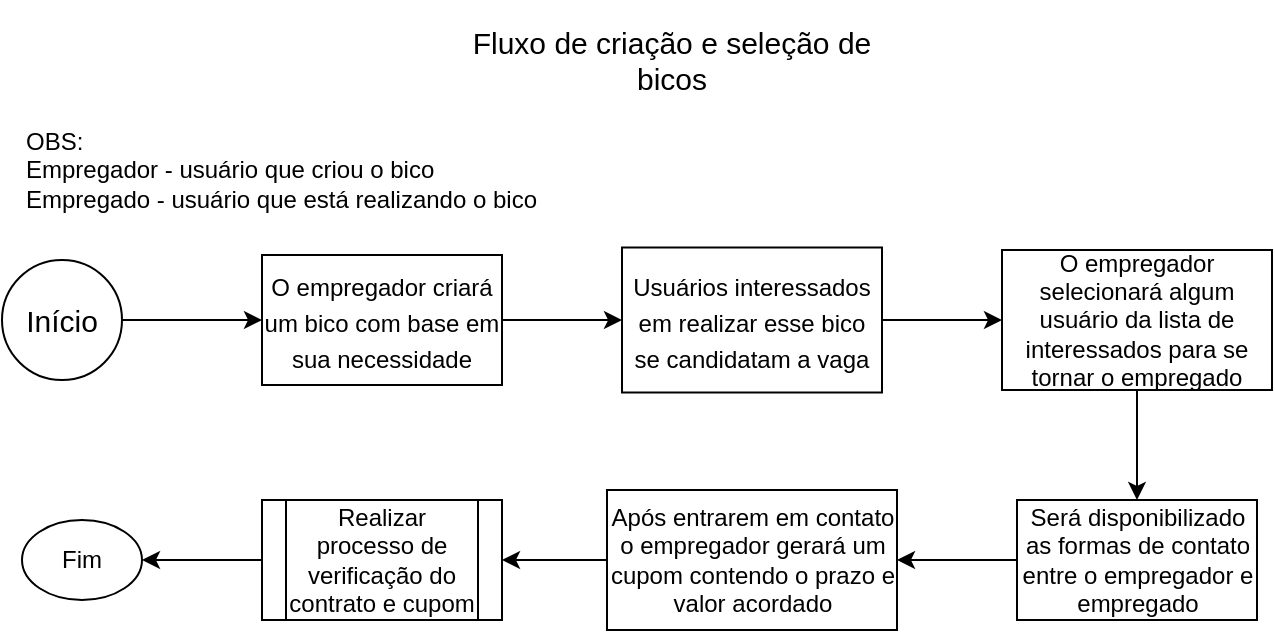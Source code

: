 <mxfile version="17.4.2" type="device"><diagram id="QspTCd8ZKi_6GBEvpSDX" name="Page-1"><mxGraphModel dx="868" dy="566" grid="1" gridSize="10" guides="1" tooltips="1" connect="1" arrows="1" fold="1" page="1" pageScale="1" pageWidth="850" pageHeight="1100" math="0" shadow="0"><root><mxCell id="0"/><mxCell id="1" parent="0"/><mxCell id="Lx8PTwOJ4hbkDgsJL_Mw-1" value="&lt;font style=&quot;font-size: 15px&quot;&gt;Fluxo de criação e seleção de bicos&lt;/font&gt;" style="text;html=1;strokeColor=none;fillColor=none;align=center;verticalAlign=middle;whiteSpace=wrap;rounded=0;" parent="1" vertex="1"><mxGeometry x="317" y="100" width="216" height="60" as="geometry"/></mxCell><mxCell id="Lx8PTwOJ4hbkDgsJL_Mw-6" value="" style="edgeStyle=orthogonalEdgeStyle;rounded=0;orthogonalLoop=1;jettySize=auto;html=1;fontSize=15;" parent="1" source="Lx8PTwOJ4hbkDgsJL_Mw-3" target="Lx8PTwOJ4hbkDgsJL_Mw-5" edge="1"><mxGeometry relative="1" as="geometry"/></mxCell><mxCell id="Lx8PTwOJ4hbkDgsJL_Mw-3" value="Início" style="ellipse;whiteSpace=wrap;html=1;aspect=fixed;fontSize=15;" parent="1" vertex="1"><mxGeometry x="90" y="230" width="60" height="60" as="geometry"/></mxCell><mxCell id="Lx8PTwOJ4hbkDgsJL_Mw-20" value="" style="edgeStyle=orthogonalEdgeStyle;rounded=0;orthogonalLoop=1;jettySize=auto;html=1;fontSize=12;" parent="1" source="Lx8PTwOJ4hbkDgsJL_Mw-5" target="Lx8PTwOJ4hbkDgsJL_Mw-7" edge="1"><mxGeometry relative="1" as="geometry"/></mxCell><mxCell id="Lx8PTwOJ4hbkDgsJL_Mw-5" value="&lt;font style=&quot;font-size: 12px&quot;&gt;O empregador criará um bico com base em sua necessidade&lt;/font&gt;" style="rounded=0;whiteSpace=wrap;html=1;fontSize=15;" parent="1" vertex="1"><mxGeometry x="220" y="227.5" width="120" height="65" as="geometry"/></mxCell><mxCell id="Lx8PTwOJ4hbkDgsJL_Mw-21" value="" style="edgeStyle=orthogonalEdgeStyle;rounded=0;orthogonalLoop=1;jettySize=auto;html=1;fontSize=12;" parent="1" source="Lx8PTwOJ4hbkDgsJL_Mw-7" target="Lx8PTwOJ4hbkDgsJL_Mw-9" edge="1"><mxGeometry relative="1" as="geometry"/></mxCell><mxCell id="Lx8PTwOJ4hbkDgsJL_Mw-7" value="&lt;font style=&quot;font-size: 12px&quot;&gt;Usuários interessados em realizar esse bico se candidatam a vaga&lt;/font&gt;" style="rounded=0;whiteSpace=wrap;html=1;fontSize=15;" parent="1" vertex="1"><mxGeometry x="400" y="223.75" width="130" height="72.5" as="geometry"/></mxCell><mxCell id="Lx8PTwOJ4hbkDgsJL_Mw-8" value="OBS:&lt;br&gt;Empregador - usuário que criou o bico&lt;br&gt;Empregado - usuário que está realizando o bico" style="text;html=1;strokeColor=none;fillColor=none;align=left;verticalAlign=middle;whiteSpace=wrap;rounded=0;fontSize=12;labelPosition=center;verticalLabelPosition=middle;" parent="1" vertex="1"><mxGeometry x="100" y="160" width="260" height="50" as="geometry"/></mxCell><mxCell id="Lx8PTwOJ4hbkDgsJL_Mw-22" value="" style="edgeStyle=orthogonalEdgeStyle;rounded=0;orthogonalLoop=1;jettySize=auto;html=1;fontSize=12;" parent="1" source="Lx8PTwOJ4hbkDgsJL_Mw-9" target="Lx8PTwOJ4hbkDgsJL_Mw-10" edge="1"><mxGeometry relative="1" as="geometry"/></mxCell><mxCell id="Lx8PTwOJ4hbkDgsJL_Mw-9" value="O empregador selecionará algum usuário da lista de interessados para se tornar o empregado" style="rounded=0;whiteSpace=wrap;html=1;fontSize=12;" parent="1" vertex="1"><mxGeometry x="590" y="225" width="135" height="70" as="geometry"/></mxCell><mxCell id="Lx8PTwOJ4hbkDgsJL_Mw-23" value="" style="edgeStyle=orthogonalEdgeStyle;rounded=0;orthogonalLoop=1;jettySize=auto;html=1;fontSize=12;" parent="1" source="Lx8PTwOJ4hbkDgsJL_Mw-10" target="Lx8PTwOJ4hbkDgsJL_Mw-11" edge="1"><mxGeometry relative="1" as="geometry"/></mxCell><mxCell id="Lx8PTwOJ4hbkDgsJL_Mw-10" value="Será disponibilizado as formas de contato entre o empregador e empregado" style="rounded=0;whiteSpace=wrap;html=1;fontSize=12;" parent="1" vertex="1"><mxGeometry x="597.5" y="350" width="120" height="60" as="geometry"/></mxCell><mxCell id="Lx8PTwOJ4hbkDgsJL_Mw-27" value="" style="edgeStyle=orthogonalEdgeStyle;rounded=0;orthogonalLoop=1;jettySize=auto;html=1;fontSize=12;" parent="1" source="Lx8PTwOJ4hbkDgsJL_Mw-11" target="Lx8PTwOJ4hbkDgsJL_Mw-26" edge="1"><mxGeometry relative="1" as="geometry"/></mxCell><mxCell id="Lx8PTwOJ4hbkDgsJL_Mw-11" value="Após entrarem em contato o empregador gerará um cupom contendo o prazo e valor acordado" style="rounded=0;whiteSpace=wrap;html=1;fontSize=12;" parent="1" vertex="1"><mxGeometry x="392.5" y="345" width="145" height="70" as="geometry"/></mxCell><mxCell id="Lx8PTwOJ4hbkDgsJL_Mw-29" value="" style="edgeStyle=orthogonalEdgeStyle;rounded=0;orthogonalLoop=1;jettySize=auto;html=1;fontSize=12;" parent="1" source="Lx8PTwOJ4hbkDgsJL_Mw-26" target="Lx8PTwOJ4hbkDgsJL_Mw-28" edge="1"><mxGeometry relative="1" as="geometry"/></mxCell><mxCell id="Lx8PTwOJ4hbkDgsJL_Mw-26" value="Realizar processo de verificação do contrato e cupom" style="shape=process;whiteSpace=wrap;html=1;backgroundOutline=1;fontSize=12;" parent="1" vertex="1"><mxGeometry x="220" y="350" width="120" height="60" as="geometry"/></mxCell><mxCell id="Lx8PTwOJ4hbkDgsJL_Mw-28" value="Fim" style="ellipse;whiteSpace=wrap;html=1;fontSize=12;" parent="1" vertex="1"><mxGeometry x="100" y="360" width="60" height="40" as="geometry"/></mxCell></root></mxGraphModel></diagram></mxfile>